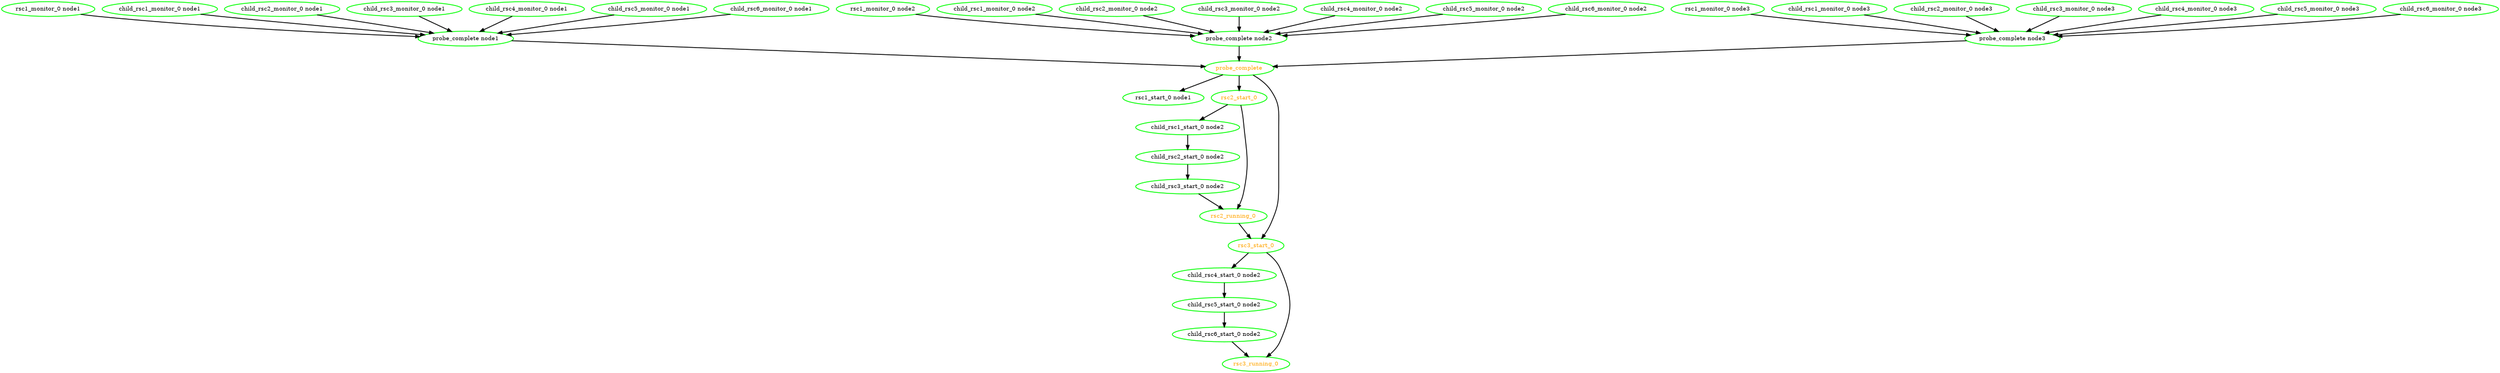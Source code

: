 digraph "g" {
	size = "30,30"
"probe_complete" [ style=bold color="green" fontcolor="orange" ]
"probe_complete node1" [ style=bold color="green" fontcolor="black" ]
"rsc1_monitor_0 node1" [ style=bold color="green" fontcolor="black" ]
"child_rsc1_monitor_0 node1" [ style=bold color="green" fontcolor="black" ]
"child_rsc2_monitor_0 node1" [ style=bold color="green" fontcolor="black" ]
"child_rsc3_monitor_0 node1" [ style=bold color="green" fontcolor="black" ]
"child_rsc4_monitor_0 node1" [ style=bold color="green" fontcolor="black" ]
"child_rsc5_monitor_0 node1" [ style=bold color="green" fontcolor="black" ]
"child_rsc6_monitor_0 node1" [ style=bold color="green" fontcolor="black" ]
"probe_complete node2" [ style=bold color="green" fontcolor="black" ]
"rsc1_monitor_0 node2" [ style=bold color="green" fontcolor="black" ]
"child_rsc1_monitor_0 node2" [ style=bold color="green" fontcolor="black" ]
"child_rsc2_monitor_0 node2" [ style=bold color="green" fontcolor="black" ]
"child_rsc3_monitor_0 node2" [ style=bold color="green" fontcolor="black" ]
"child_rsc4_monitor_0 node2" [ style=bold color="green" fontcolor="black" ]
"child_rsc5_monitor_0 node2" [ style=bold color="green" fontcolor="black" ]
"child_rsc6_monitor_0 node2" [ style=bold color="green" fontcolor="black" ]
"probe_complete node3" [ style=bold color="green" fontcolor="black" ]
"rsc1_monitor_0 node3" [ style=bold color="green" fontcolor="black" ]
"child_rsc1_monitor_0 node3" [ style=bold color="green" fontcolor="black" ]
"child_rsc2_monitor_0 node3" [ style=bold color="green" fontcolor="black" ]
"child_rsc3_monitor_0 node3" [ style=bold color="green" fontcolor="black" ]
"child_rsc4_monitor_0 node3" [ style=bold color="green" fontcolor="black" ]
"child_rsc5_monitor_0 node3" [ style=bold color="green" fontcolor="black" ]
"child_rsc6_monitor_0 node3" [ style=bold color="green" fontcolor="black" ]
"rsc1_start_0 node1" [ style=bold color="green" fontcolor="black" ]
"child_rsc1_start_0 node2" [ style=bold color="green" fontcolor="black" ]
"child_rsc2_start_0 node2" [ style=bold color="green" fontcolor="black" ]
"child_rsc3_start_0 node2" [ style=bold color="green" fontcolor="black" ]
"rsc2_start_0" [ style=bold color="green" fontcolor="orange" ]
"rsc2_running_0" [ style=bold color="green" fontcolor="orange" ]
"child_rsc4_start_0 node2" [ style=bold color="green" fontcolor="black" ]
"child_rsc5_start_0 node2" [ style=bold color="green" fontcolor="black" ]
"child_rsc6_start_0 node2" [ style=bold color="green" fontcolor="black" ]
"rsc3_start_0" [ style=bold color="green" fontcolor="orange" ]
"rsc3_running_0" [ style=bold color="green" fontcolor="orange" ]
"probe_complete node1" -> "probe_complete" [ style = bold]
"probe_complete node2" -> "probe_complete" [ style = bold]
"probe_complete node3" -> "probe_complete" [ style = bold]
"rsc1_monitor_0 node1" -> "probe_complete node1" [ style = bold]
"child_rsc1_monitor_0 node1" -> "probe_complete node1" [ style = bold]
"child_rsc2_monitor_0 node1" -> "probe_complete node1" [ style = bold]
"child_rsc3_monitor_0 node1" -> "probe_complete node1" [ style = bold]
"child_rsc4_monitor_0 node1" -> "probe_complete node1" [ style = bold]
"child_rsc5_monitor_0 node1" -> "probe_complete node1" [ style = bold]
"child_rsc6_monitor_0 node1" -> "probe_complete node1" [ style = bold]
"rsc1_monitor_0 node2" -> "probe_complete node2" [ style = bold]
"child_rsc1_monitor_0 node2" -> "probe_complete node2" [ style = bold]
"child_rsc2_monitor_0 node2" -> "probe_complete node2" [ style = bold]
"child_rsc3_monitor_0 node2" -> "probe_complete node2" [ style = bold]
"child_rsc4_monitor_0 node2" -> "probe_complete node2" [ style = bold]
"child_rsc5_monitor_0 node2" -> "probe_complete node2" [ style = bold]
"child_rsc6_monitor_0 node2" -> "probe_complete node2" [ style = bold]
"rsc1_monitor_0 node3" -> "probe_complete node3" [ style = bold]
"child_rsc1_monitor_0 node3" -> "probe_complete node3" [ style = bold]
"child_rsc2_monitor_0 node3" -> "probe_complete node3" [ style = bold]
"child_rsc3_monitor_0 node3" -> "probe_complete node3" [ style = bold]
"child_rsc4_monitor_0 node3" -> "probe_complete node3" [ style = bold]
"child_rsc5_monitor_0 node3" -> "probe_complete node3" [ style = bold]
"child_rsc6_monitor_0 node3" -> "probe_complete node3" [ style = bold]
"probe_complete" -> "rsc1_start_0 node1" [ style = bold]
"rsc2_start_0" -> "child_rsc1_start_0 node2" [ style = bold]
"child_rsc1_start_0 node2" -> "child_rsc2_start_0 node2" [ style = bold]
"child_rsc2_start_0 node2" -> "child_rsc3_start_0 node2" [ style = bold]
"probe_complete" -> "rsc2_start_0" [ style = bold]
"child_rsc3_start_0 node2" -> "rsc2_running_0" [ style = bold]
"rsc2_start_0" -> "rsc2_running_0" [ style = bold]
"rsc3_start_0" -> "child_rsc4_start_0 node2" [ style = bold]
"child_rsc4_start_0 node2" -> "child_rsc5_start_0 node2" [ style = bold]
"child_rsc5_start_0 node2" -> "child_rsc6_start_0 node2" [ style = bold]
"probe_complete" -> "rsc3_start_0" [ style = bold]
"rsc2_running_0" -> "rsc3_start_0" [ style = bold]
"child_rsc6_start_0 node2" -> "rsc3_running_0" [ style = bold]
"rsc3_start_0" -> "rsc3_running_0" [ style = bold]
}
